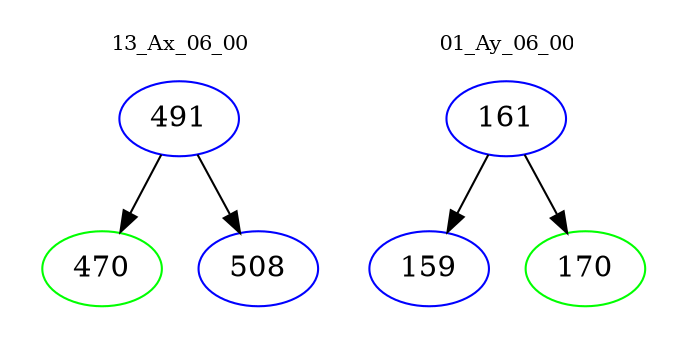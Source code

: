 digraph{
subgraph cluster_0 {
color = white
label = "13_Ax_06_00";
fontsize=10;
T0_491 [label="491", color="blue"]
T0_491 -> T0_470 [color="black"]
T0_470 [label="470", color="green"]
T0_491 -> T0_508 [color="black"]
T0_508 [label="508", color="blue"]
}
subgraph cluster_1 {
color = white
label = "01_Ay_06_00";
fontsize=10;
T1_161 [label="161", color="blue"]
T1_161 -> T1_159 [color="black"]
T1_159 [label="159", color="blue"]
T1_161 -> T1_170 [color="black"]
T1_170 [label="170", color="green"]
}
}
